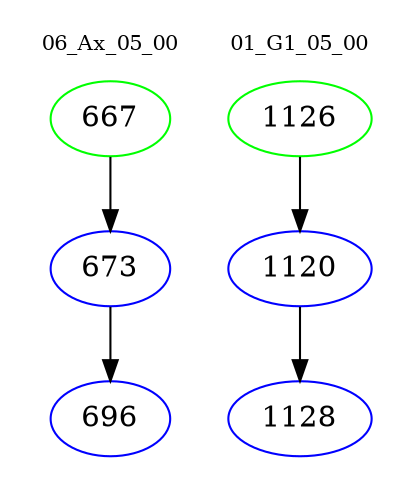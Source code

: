 digraph{
subgraph cluster_0 {
color = white
label = "06_Ax_05_00";
fontsize=10;
T0_667 [label="667", color="green"]
T0_667 -> T0_673 [color="black"]
T0_673 [label="673", color="blue"]
T0_673 -> T0_696 [color="black"]
T0_696 [label="696", color="blue"]
}
subgraph cluster_1 {
color = white
label = "01_G1_05_00";
fontsize=10;
T1_1126 [label="1126", color="green"]
T1_1126 -> T1_1120 [color="black"]
T1_1120 [label="1120", color="blue"]
T1_1120 -> T1_1128 [color="black"]
T1_1128 [label="1128", color="blue"]
}
}
